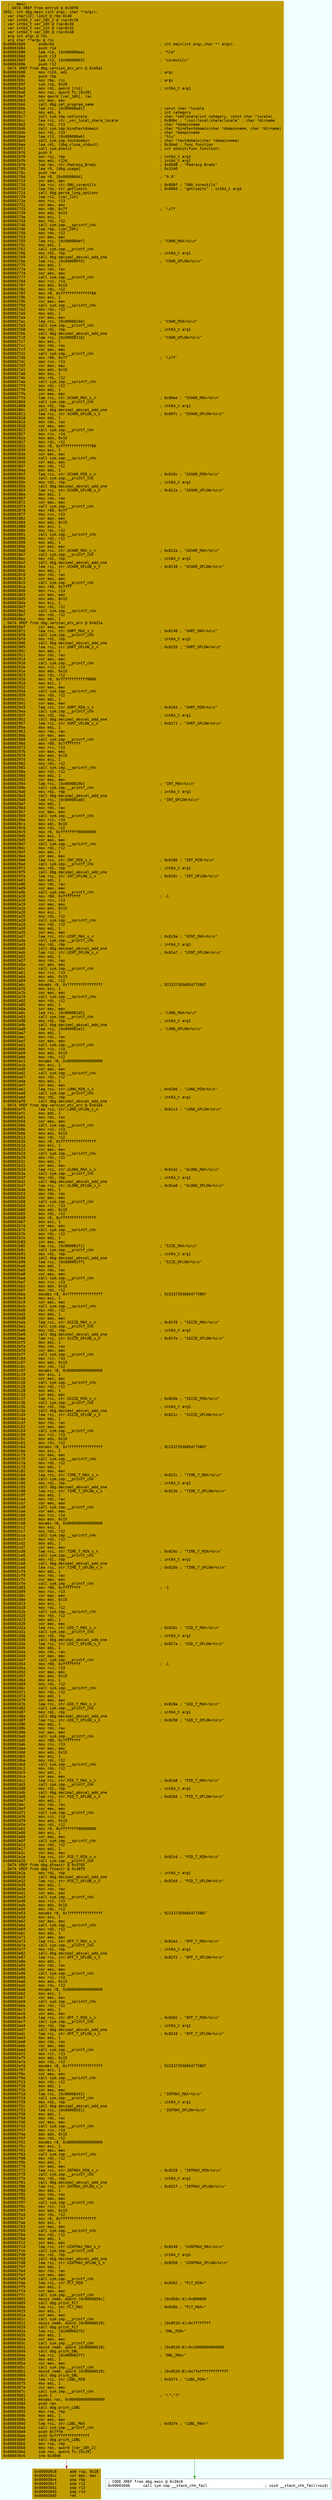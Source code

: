 digraph code {
	graph [bgcolor=azure fontsize=8 fontname="Courier" splines="ortho"];
	node [fillcolor=gray style=filled shape=box];
	edge [arrowhead="normal"];
	"0x00002680" [URL="dbg.main/0x00002680", fillcolor="#c19c00",color="#c19c00", fontname="Courier",label="  ;-- main:\l  ; DATA XREF from entry0 @ 0x30f8\l2651: int dbg.main (int argc, char **argv);\l; var char[22] limit @ rbp-0x40\l; var int64_t var_18h_2 @ rsp+0x18\l; var int64_t var_10h @ rsp+0x30\l; var int64_t var_11h @ rsp+0x31\l; var int64_t var_18h @ rsp+0x48\l; arg int argc @ rdi\l; arg char **argv @ rsi\l0x00002680      endbr64                                                ; int main(int argc,char ** argv);\l0x00002684      push r14\l0x00002686      lea r14, [0x000080ea]                                  ; \"%ld\"\l0x0000268d      push r13\l0x0000268f      lea r13, [0x00008093]                                  ; \"coreutils\"\l0x00002696      push r12\l; DATA XREF from dbg.version_etc_arn @ 0x65a1\l0x00002698      mov r12d, edi                                          ; argc\l0x0000269b      push rbp\l0x0000269c      mov rbp, rsi                                           ; argv\l0x0000269f      sub rsp, 0x28\l0x000026a3      mov rdi, qword [rsi]                                   ; int64_t arg1\l0x000026a6      mov rax, qword fs:[0x28]\l0x000026af      mov qword [var_18h], rax\l0x000026b4      xor eax, eax\l0x000026b6      call dbg.set_program_name\l0x000026bb      lea rsi, [0x00008a01]                                  ; const char *locale\l0x000026c2      mov edi, 6                                             ; int category\l0x000026c7      call sym.imp.setlocale                                 ; char *setlocale(int category, const char *locale)\l0x000026cc      lea rsi, str._usr_local_share_locale                   ; 0x80bc ; \"/usr/local/share/locale\" ; char *dirname\l0x000026d3      mov rdi, r13                                           ; char *domainname\l0x000026d6      call sym.imp.bindtextdomain                            ; char *bindtextdomain(char *domainname, char *dirname)\l0x000026db      mov rdi, r13                                           ; char *domainname\l0x000026de      lea r13, [0x000080e6]                                  ; \"%lu\"\l0x000026e5      call sym.imp.textdomain                                ; char *textdomain(char *domainname)\l0x000026ea      lea rdi, [dbg.close_stdout]                            ; 0x36a0 ; func function\l0x000026f1      call sym.atexit                                        ; int atexit(func function)\l0x000026f6      push 0\l0x000026f8      mov rsi, rbp                                           ; int64_t arg3\l0x000026fb      mov edi, r12d                                          ; int64_t arg1\l0x000026fe      lea rax, str.Padraig_Brady                             ; 0x80d8 ; \"Padraig Brady\"\l0x00002705      lea r9, [dbg.usage]                                    ; 0x3340\l0x0000270c      push rax\l0x0000270d      lea r8, [0x000080d4]                                   ; \"9.0\"\l0x00002714      xor eax, eax\l0x00002716      lea rcx, str.GNU_coreutils                             ; 0x808f ; \"GNU coreutils\"\l0x0000271d      lea rdx, str.getlimits                                 ; 0x8004 ; \"getlimits\" ; int64_t arg4\l0x00002724      call dbg.parse_long_options\l0x00002729      lea r12, [var_11h]\l0x0000272e      mov rcx, r13\l0x00002731      xor eax, eax\l0x00002733      mov r8d, 0x7f                                          ; '\\x7f'\l0x00002739      mov edx, 0x15\l0x0000273e      mov esi, 1\l0x00002743      mov rdi, r12\l0x00002746      call sym.imp.__sprintf_chk\l0x0000274b      lea rbp, [var_10h]\l0x00002750      mov rdx, r12\l0x00002753      xor eax, eax\l0x00002755      lea rsi, [0x000080ef]                                  ; \"CHAR_MAX=%s\\n\"\l0x0000275c      mov edi, 1\l0x00002761      call sym.imp.__printf_chk\l0x00002766      mov rdi, rbp                                           ; int64_t arg1\l0x00002769      call dbg.decimal_absval_add_one\l0x0000276e      lea rsi, [0x000080fd]                                  ; \"CHAR_OFLOW=%s\\n\"\l0x00002775      mov edi, 1\l0x0000277a      mov rdx, rax\l0x0000277d      xor eax, eax\l0x0000277f      call sym.imp.__printf_chk\l0x00002784      mov rcx, r14\l0x00002787      mov edx, 0x15\l0x0000278c      mov rdi, r12\l0x0000278f      mov r8, 0xffffffffffffff80\l0x00002796      mov esi, 1\l0x0000279b      xor eax, eax\l0x0000279d      call sym.imp.__sprintf_chk\l0x000027a2      mov rdx, r12\l0x000027a5      mov edi, 1\l0x000027aa      xor eax, eax\l0x000027ac      lea rsi, [0x0000810d]                                  ; \"CHAR_MIN=%s\\n\"\l0x000027b3      call sym.imp.__printf_chk\l0x000027b8      mov rdi, rbp                                           ; int64_t arg1\l0x000027bb      call dbg.decimal_absval_add_one\l0x000027c0      lea rsi, [0x0000811b]                                  ; \"CHAR_UFLOW=%s\\n\"\l0x000027c7      mov edi, 1\l0x000027cc      mov rdx, rax\l0x000027cf      xor eax, eax\l0x000027d1      call sym.imp.__printf_chk\l0x000027d6      mov r8d, 0x7f                                          ; '\\x7f'\l0x000027dc      mov rcx, r13\l0x000027df      xor eax, eax\l0x000027e1      mov edx, 0x15\l0x000027e6      mov esi, 1\l0x000027eb      mov rdi, r12\l0x000027ee      call sym.imp.__sprintf_chk\l0x000027f3      mov rdx, r12\l0x000027f6      mov edi, 1\l0x000027fb      xor eax, eax\l0x000027fd      lea rsi, str.SCHAR_MAX_s_n                             ; 0x80ee ; \"SCHAR_MAX=%s\\n\"\l0x00002804      call sym.imp.__printf_chk\l0x00002809      mov rdi, rbp                                           ; int64_t arg1\l0x0000280c      call dbg.decimal_absval_add_one\l0x00002811      lea rsi, str.SCHAR_OFLOW_s_n                           ; 0x80fc ; \"SCHAR_OFLOW=%s\\n\"\l0x00002818      mov edi, 1\l0x0000281d      mov rdx, rax\l0x00002820      xor eax, eax\l0x00002822      call sym.imp.__printf_chk\l0x00002827      mov rcx, r14\l0x0000282a      mov edx, 0x15\l0x0000282f      mov rdi, r12\l0x00002832      mov r8, 0xffffffffffffff80\l0x00002839      mov esi, 1\l0x0000283e      xor eax, eax\l0x00002840      call sym.imp.__sprintf_chk\l0x00002845      xor eax, eax\l0x00002847      mov rdx, r12\l0x0000284a      mov edi, 1\l0x0000284f      lea rsi, str.SCHAR_MIN_s_n                             ; 0x810c ; \"SCHAR_MIN=%s\\n\"\l0x00002856      call sym.imp.__printf_chk\l0x0000285b      mov rdi, rbp                                           ; int64_t arg1\l0x0000285e      call dbg.decimal_absval_add_one\l0x00002863      lea rsi, str.SCHAR_UFLOW_s_n                           ; 0x811a ; \"SCHAR_UFLOW=%s\\n\"\l0x0000286a      mov edi, 1\l0x0000286f      mov rdx, rax\l0x00002872      xor eax, eax\l0x00002874      call sym.imp.__printf_chk\l0x00002879      mov r8d, 0xff\l0x0000287f      mov rcx, r13\l0x00002882      xor eax, eax\l0x00002884      mov edx, 0x15\l0x00002889      mov esi, 1\l0x0000288e      mov rdi, r12\l0x00002891      call sym.imp.__sprintf_chk\l0x00002896      mov rdx, r12\l0x00002899      mov edi, 1\l0x0000289e      xor eax, eax\l0x000028a0      lea rsi, str.UCHAR_MAX_s_n                             ; 0x812a ; \"UCHAR_MAX=%s\\n\"\l0x000028a7      call sym.imp.__printf_chk\l0x000028ac      mov rdi, rbp                                           ; int64_t arg1\l0x000028af      call dbg.decimal_absval_add_one\l0x000028b4      lea rsi, str.UCHAR_OFLOW_s_n                           ; 0x8138 ; \"UCHAR_OFLOW=%s\\n\"\l0x000028bb      mov edi, 1\l0x000028c0      mov rdx, rax\l0x000028c3      xor eax, eax\l0x000028c5      call sym.imp.__printf_chk\l0x000028ca      mov r8d, 0x7fff\l0x000028d0      mov rcx, r13\l0x000028d3      xor eax, eax\l0x000028d5      mov edx, 0x15\l0x000028da      mov esi, 1\l0x000028df      mov rdi, r12\l0x000028e2      call sym.imp.__sprintf_chk\l0x000028e7      mov rdx, r12\l0x000028ea      mov edi, 1\l; DATA XREF from dbg.version_etc_arn @ 0x621a\l0x000028ef      xor eax, eax\l0x000028f1      lea rsi, str.SHRT_MAX_s_n                              ; 0x8148 ; \"SHRT_MAX=%s\\n\"\l0x000028f8      call sym.imp.__printf_chk\l0x000028fd      mov rdi, rbp                                           ; int64_t arg1\l0x00002900      call dbg.decimal_absval_add_one\l0x00002905      lea rsi, str.SHRT_OFLOW_s_n                            ; 0x8155 ; \"SHRT_OFLOW=%s\\n\"\l0x0000290c      mov edi, 1\l0x00002911      mov rdx, rax\l0x00002914      xor eax, eax\l0x00002916      call sym.imp.__printf_chk\l0x0000291b      mov rcx, r14\l0x0000291e      mov edx, 0x15\l0x00002923      mov rdi, r12\l0x00002926      mov r8, 0xffffffffffff8000\l0x0000292d      mov esi, 1\l0x00002932      xor eax, eax\l0x00002934      call sym.imp.__sprintf_chk\l0x00002939      mov rdx, r12\l0x0000293c      mov edi, 1\l0x00002941      xor eax, eax\l0x00002943      lea rsi, str.SHRT_MIN_s_n                              ; 0x8164 ; \"SHRT_MIN=%s\\n\"\l0x0000294a      call sym.imp.__printf_chk\l0x0000294f      mov rdi, rbp                                           ; int64_t arg1\l0x00002952      call dbg.decimal_absval_add_one\l0x00002957      lea rsi, str.SHRT_UFLOW_s_n                            ; 0x8171 ; \"SHRT_UFLOW=%s\\n\"\l0x0000295e      mov edi, 1\l0x00002963      mov rdx, rax\l0x00002966      xor eax, eax\l0x00002968      call sym.imp.__printf_chk\l0x0000296d      mov r8d, 0x7fffffff\l0x00002973      mov rcx, r13\l0x00002976      xor eax, eax\l0x00002978      mov edx, 0x15\l0x0000297d      mov esi, 1\l0x00002982      mov rdi, r12\l0x00002985      call sym.imp.__sprintf_chk\l0x0000298a      mov rdx, r12\l0x0000298d      mov edi, 1\l0x00002992      xor eax, eax\l0x00002994      lea rsi, [0x0000819b]                                  ; \"INT_MAX=%s\\n\"\l0x0000299b      call sym.imp.__printf_chk\l0x000029a0      mov rdi, rbp                                           ; int64_t arg1\l0x000029a3      call dbg.decimal_absval_add_one\l0x000029a8      lea rsi, [0x000081a8]                                  ; \"INT_OFLOW=%s\\n\"\l0x000029af      mov edi, 1\l0x000029b4      mov rdx, rax\l0x000029b7      xor eax, eax\l0x000029b9      call sym.imp.__printf_chk\l0x000029be      mov rcx, r14\l0x000029c1      mov edx, 0x15\l0x000029c6      mov rdi, r12\l0x000029c9      mov r8, 0xffffffff80000000\l0x000029d0      mov esi, 1\l0x000029d5      xor eax, eax\l0x000029d7      call sym.imp.__sprintf_chk\l0x000029dc      mov rdx, r12\l0x000029df      mov edi, 1\l0x000029e4      xor eax, eax\l0x000029e6      lea rsi, str.INT_MIN_s_n                               ; 0x8180 ; \"INT_MIN=%s\\n\"\l0x000029ed      call sym.imp.__printf_chk\l0x000029f2      mov rdi, rbp                                           ; int64_t arg1\l0x000029f5      call dbg.decimal_absval_add_one\l0x000029fa      lea rsi, str.INT_UFLOW_s_n                             ; 0x818c ; \"INT_UFLOW=%s\\n\"\l0x00002a01      mov edi, 1\l0x00002a06      mov rdx, rax\l0x00002a09      xor eax, eax\l0x00002a0b      call sym.imp.__printf_chk\l0x00002a10      mov r8d, 0xffffffff                                    ; -1\l0x00002a16      mov rcx, r13\l0x00002a19      xor eax, eax\l0x00002a1b      mov edx, 0x15\l0x00002a20      mov esi, 1\l0x00002a25      mov rdi, r12\l0x00002a28      call sym.imp.__sprintf_chk\l0x00002a2d      mov rdx, r12\l0x00002a30      mov edi, 1\l0x00002a35      xor eax, eax\l0x00002a37      lea rsi, str.UINT_MAX_s_n                              ; 0x819a ; \"UINT_MAX=%s\\n\"\l0x00002a3e      call sym.imp.__printf_chk\l0x00002a43      mov rdi, rbp                                           ; int64_t arg1\l0x00002a46      call dbg.decimal_absval_add_one\l0x00002a4b      lea rsi, str.UINT_OFLOW_s_n                            ; 0x81a7 ; \"UINT_OFLOW=%s\\n\"\l0x00002a52      mov edi, 1\l0x00002a57      mov rdx, rax\l0x00002a5a      xor eax, eax\l0x00002a5c      call sym.imp.__printf_chk\l0x00002a61      mov rcx, r13\l0x00002a64      mov edx, 0x15\l0x00002a69      mov rdi, r12\l0x00002a6c      movabs r8, 0x7fffffffffffffff                          ; 9223372036854775807\l0x00002a76      mov esi, 1\l0x00002a7b      xor eax, eax\l0x00002a7d      call sym.imp.__sprintf_chk\l0x00002a82      mov rdx, r12\l0x00002a85      mov edi, 1\l0x00002a8a      xor eax, eax\l0x00002a8c      lea rsi, [0x000081d3]                                  ; \"LONG_MAX=%s\\n\"\l0x00002a93      call sym.imp.__printf_chk\l0x00002a98      mov rdi, rbp                                           ; int64_t arg1\l0x00002a9b      call dbg.decimal_absval_add_one\l0x00002aa0      lea rsi, [0x000081e1]                                  ; \"LONG_OFLOW=%s\\n\"\l0x00002aa7      mov edi, 1\l0x00002aac      mov rdx, rax\l0x00002aaf      xor eax, eax\l0x00002ab1      call sym.imp.__printf_chk\l0x00002ab6      mov rcx, r14\l0x00002ab9      mov edx, 0x15\l0x00002abe      mov rdi, r12\l0x00002ac1      movabs r8, 0x8000000000000000\l0x00002acb      mov esi, 1\l0x00002ad0      xor eax, eax\l0x00002ad2      call sym.imp.__sprintf_chk\l0x00002ad7      mov rdx, r12\l0x00002ada      mov edi, 1\l0x00002adf      xor eax, eax\l0x00002ae1      lea rsi, str.LONG_MIN_s_n                              ; 0x81b6 ; \"LONG_MIN=%s\\n\"\l0x00002ae8      call sym.imp.__printf_chk\l0x00002aed      mov rdi, rbp                                           ; int64_t arg1\l0x00002af0      call dbg.decimal_absval_add_one\l; DATA XREF from dbg.version_etc_arn @ 0x61e4\l0x00002af5      lea rsi, str.LONG_UFLOW_s_n                            ; 0x81c3 ; \"LONG_UFLOW=%s\\n\"\l0x00002afc      mov edi, 1\l0x00002b01      mov rdx, rax\l0x00002b04      xor eax, eax\l0x00002b06      call sym.imp.__printf_chk\l0x00002b0b      mov rcx, r13\l0x00002b0e      mov edx, 0x15\l0x00002b13      mov rdi, r12\l0x00002b16      mov r8, 0xffffffffffffffff\l0x00002b1d      mov esi, 1\l0x00002b22      xor eax, eax\l0x00002b24      call sym.imp.__sprintf_chk\l0x00002b29      mov rdx, r12\l0x00002b2c      mov edi, 1\l0x00002b31      xor eax, eax\l0x00002b33      lea rsi, str.ULONG_MAX_s_n                             ; 0x81d2 ; \"ULONG_MAX=%s\\n\"\l0x00002b3a      call sym.imp.__printf_chk\l0x00002b3f      mov rdi, rbp                                           ; int64_t arg1\l0x00002b42      call dbg.decimal_absval_add_one\l0x00002b47      lea rsi, str.ULONG_OFLOW_s_n                           ; 0x81e0 ; \"ULONG_OFLOW=%s\\n\"\l0x00002b4e      mov edi, 1\l0x00002b53      mov rdx, rax\l0x00002b56      xor eax, eax\l0x00002b58      call sym.imp.__printf_chk\l0x00002b5d      mov rcx, r13\l0x00002b60      mov edx, 0x15\l0x00002b65      mov rdi, r12\l0x00002b68      mov r8, 0xffffffffffffffff\l0x00002b6f      mov esi, 1\l0x00002b74      xor eax, eax\l0x00002b76      call sym.imp.__sprintf_chk\l0x00002b7b      mov rdx, r12\l0x00002b7e      mov edi, 1\l0x00002b83      xor eax, eax\l0x00002b85      lea rsi, [0x000081f1]                                  ; \"SIZE_MAX=%s\\n\"\l0x00002b8c      call sym.imp.__printf_chk\l0x00002b91      mov rdi, rbp                                           ; int64_t arg1\l0x00002b94      call dbg.decimal_absval_add_one\l0x00002b99      lea rsi, [0x000081ff]                                  ; \"SIZE_OFLOW=%s\\n\"\l0x00002ba0      mov edi, 1\l0x00002ba5      mov rdx, rax\l0x00002ba8      xor eax, eax\l0x00002baa      call sym.imp.__printf_chk\l0x00002baf      mov rcx, r13\l0x00002bb2      mov edx, 0x15\l0x00002bb7      mov rdi, r12\l0x00002bba      movabs r8, 0x7fffffffffffffff                          ; 9223372036854775807\l0x00002bc4      mov esi, 1\l0x00002bc9      xor eax, eax\l0x00002bcb      call sym.imp.__sprintf_chk\l0x00002bd0      mov rdx, r12\l0x00002bd3      mov edi, 1\l0x00002bd8      xor eax, eax\l0x00002bda      lea rsi, str.SSIZE_MAX_s_n                             ; 0x81f0 ; \"SSIZE_MAX=%s\\n\"\l0x00002be1      call sym.imp.__printf_chk\l0x00002be6      mov rdi, rbp                                           ; int64_t arg1\l0x00002be9      call dbg.decimal_absval_add_one\l0x00002bee      lea rsi, str.SSIZE_OFLOW_s_n                           ; 0x81fe ; \"SSIZE_OFLOW=%s\\n\"\l0x00002bf5      mov edi, 1\l0x00002bfa      mov rdx, rax\l0x00002bfd      xor eax, eax\l0x00002bff      call sym.imp.__printf_chk\l0x00002c04      mov rcx, r14\l0x00002c07      mov edx, 0x15\l0x00002c0c      mov rdi, r12\l0x00002c0f      movabs r8, 0x8000000000000000\l0x00002c19      mov esi, 1\l0x00002c1e      xor eax, eax\l0x00002c20      call sym.imp.__sprintf_chk\l0x00002c25      mov rdx, r12\l0x00002c28      mov edi, 1\l0x00002c2d      xor eax, eax\l0x00002c2f      lea rsi, str.SSIZE_MIN_s_n                             ; 0x820e ; \"SSIZE_MIN=%s\\n\"\l0x00002c36      call sym.imp.__printf_chk\l0x00002c3b      mov rdi, rbp                                           ; int64_t arg1\l0x00002c3e      call dbg.decimal_absval_add_one\l0x00002c43      lea rsi, str.SSIZE_UFLOW_s_n                           ; 0x821c ; \"SSIZE_UFLOW=%s\\n\"\l0x00002c4a      mov edi, 1\l0x00002c4f      mov rdx, rax\l0x00002c52      xor eax, eax\l0x00002c54      call sym.imp.__printf_chk\l0x00002c59      mov rcx, r13\l0x00002c5c      mov edx, 0x15\l0x00002c61      mov rdi, r12\l0x00002c64      movabs r8, 0x7fffffffffffffff                          ; 9223372036854775807\l0x00002c6e      mov esi, 1\l0x00002c73      xor eax, eax\l0x00002c75      call sym.imp.__sprintf_chk\l0x00002c7a      mov rdx, r12\l0x00002c7d      mov edi, 1\l0x00002c82      xor eax, eax\l0x00002c84      lea rsi, str.TIME_T_MAX_s_n                            ; 0x822c ; \"TIME_T_MAX=%s\\n\"\l0x00002c8b      call sym.imp.__printf_chk\l0x00002c90      mov rdi, rbp                                           ; int64_t arg1\l0x00002c93      call dbg.decimal_absval_add_one\l0x00002c98      lea rsi, str.TIME_T_OFLOW_s_n                          ; 0x823b ; \"TIME_T_OFLOW=%s\\n\"\l0x00002c9f      mov edi, 1\l0x00002ca4      mov rdx, rax\l0x00002ca7      xor eax, eax\l0x00002ca9      call sym.imp.__printf_chk\l0x00002cae      xor eax, eax\l0x00002cb0      mov rcx, r14\l0x00002cb3      mov edx, 0x15\l0x00002cb8      movabs r8, 0x8000000000000000\l0x00002cc2      mov esi, 1\l0x00002cc7      mov rdi, r12\l0x00002cca      call sym.imp.__sprintf_chk\l0x00002ccf      mov rdx, r12\l0x00002cd2      mov edi, 1\l0x00002cd7      xor eax, eax\l0x00002cd9      lea rsi, str.TIME_T_MIN_s_n                            ; 0x824c ; \"TIME_T_MIN=%s\\n\"\l0x00002ce0      call sym.imp.__printf_chk\l0x00002ce5      mov rdi, rbp                                           ; int64_t arg1\l0x00002ce8      call dbg.decimal_absval_add_one\l0x00002ced      lea rsi, str.TIME_T_UFLOW_s_n                          ; 0x825b ; \"TIME_T_UFLOW=%s\\n\"\l0x00002cf4      mov edi, 1\l0x00002cf9      mov rdx, rax\l0x00002cfc      xor eax, eax\l0x00002cfe      call sym.imp.__printf_chk\l0x00002d03      mov r8d, 0xffffffff                                    ; -1\l0x00002d09      mov rcx, r13\l0x00002d0c      xor eax, eax\l0x00002d0e      mov edx, 0x15\l0x00002d13      mov esi, 1\l0x00002d18      mov rdi, r12\l0x00002d1b      call sym.imp.__sprintf_chk\l0x00002d20      mov rdx, r12\l0x00002d23      mov edi, 1\l0x00002d28      xor eax, eax\l0x00002d2a      lea rsi, str.UID_T_MAX_s_n                             ; 0x826c ; \"UID_T_MAX=%s\\n\"\l0x00002d31      call sym.imp.__printf_chk\l0x00002d36      mov rdi, rbp                                           ; int64_t arg1\l0x00002d39      call dbg.decimal_absval_add_one\l0x00002d3e      lea rsi, str.UID_T_OFLOW_s_n                           ; 0x827a ; \"UID_T_OFLOW=%s\\n\"\l0x00002d45      mov edi, 1\l0x00002d4a      mov rdx, rax\l0x00002d4d      xor eax, eax\l0x00002d4f      call sym.imp.__printf_chk\l0x00002d54      mov r8d, 0xffffffff                                    ; -1\l0x00002d5a      mov rcx, r13\l0x00002d5d      xor eax, eax\l0x00002d5f      mov edx, 0x15\l0x00002d64      mov esi, 1\l0x00002d69      mov rdi, r12\l0x00002d6c      call sym.imp.__sprintf_chk\l0x00002d71      mov rdx, r12\l0x00002d74      mov edi, 1\l0x00002d79      xor eax, eax\l0x00002d7b      lea rsi, str.GID_T_MAX_s_n                             ; 0x828a ; \"GID_T_MAX=%s\\n\"\l0x00002d82      call sym.imp.__printf_chk\l0x00002d87      mov rdi, rbp                                           ; int64_t arg1\l0x00002d8a      call dbg.decimal_absval_add_one\l0x00002d8f      lea rsi, str.GID_T_OFLOW_s_n                           ; 0x8298 ; \"GID_T_OFLOW=%s\\n\"\l0x00002d96      mov edi, 1\l0x00002d9b      mov rdx, rax\l0x00002d9e      xor eax, eax\l0x00002da0      call sym.imp.__printf_chk\l0x00002da5      mov r8d, 0x7fffffff\l0x00002dab      mov rcx, r13\l0x00002dae      xor eax, eax\l0x00002db0      mov edx, 0x15\l0x00002db5      mov esi, 1\l0x00002dba      mov rdi, r12\l0x00002dbd      call sym.imp.__sprintf_chk\l0x00002dc2      mov rdx, r12\l0x00002dc5      mov edi, 1\l0x00002dca      xor eax, eax\l0x00002dcc      lea rsi, str.PID_T_MAX_s_n                             ; 0x82a8 ; \"PID_T_MAX=%s\\n\"\l0x00002dd3      call sym.imp.__printf_chk\l0x00002dd8      mov rdi, rbp                                           ; int64_t arg1\l0x00002ddb      call dbg.decimal_absval_add_one\l0x00002de0      lea rsi, str.PID_T_OFLOW_s_n                           ; 0x82b6 ; \"PID_T_OFLOW=%s\\n\"\l0x00002de7      mov edi, 1\l0x00002dec      mov rdx, rax\l0x00002def      xor eax, eax\l0x00002df1      call sym.imp.__printf_chk\l0x00002df6      mov rcx, r14\l0x00002df9      mov edx, 0x15\l0x00002dfe      mov rdi, r12\l0x00002e01      mov r8, 0xffffffff80000000\l0x00002e08      mov esi, 1\l0x00002e0d      xor eax, eax\l0x00002e0f      call sym.imp.__sprintf_chk\l0x00002e14      mov rdx, r12\l0x00002e17      mov edi, 1\l0x00002e1c      xor eax, eax\l0x00002e1e      lea rsi, str.PID_T_MIN_s_n                             ; 0x82c6 ; \"PID_T_MIN=%s\\n\"\l0x00002e25      call sym.imp.__printf_chk\l; DATA XREF from dbg.dtoastr @ 0x3783\l; DATA XREF from dbg.ftoastr @ 0x38f9\l0x00002e2a      mov rdi, rbp                                           ; int64_t arg1\l0x00002e2d      call dbg.decimal_absval_add_one\l0x00002e32      lea rsi, str.PID_T_UFLOW_s_n                           ; 0x82d4 ; \"PID_T_UFLOW=%s\\n\"\l0x00002e39      mov edi, 1\l0x00002e3e      mov rdx, rax\l0x00002e41      xor eax, eax\l0x00002e43      call sym.imp.__printf_chk\l0x00002e48      mov rcx, r13\l0x00002e4b      mov edx, 0x15\l0x00002e50      mov rdi, r12\l0x00002e53      movabs r8, 0x7fffffffffffffff                          ; 9223372036854775807\l0x00002e5d      mov esi, 1\l0x00002e62      xor eax, eax\l0x00002e64      call sym.imp.__sprintf_chk\l0x00002e69      mov rdx, r12\l0x00002e6c      mov edi, 1\l0x00002e71      xor eax, eax\l0x00002e73      lea rsi, str.OFF_T_MAX_s_n                             ; 0x82e4 ; \"OFF_T_MAX=%s\\n\"\l0x00002e7a      call sym.imp.__printf_chk\l0x00002e7f      mov rdi, rbp                                           ; int64_t arg1\l0x00002e82      call dbg.decimal_absval_add_one\l0x00002e87      lea rsi, str.OFF_T_OFLOW_s_n                           ; 0x82f2 ; \"OFF_T_OFLOW=%s\\n\"\l0x00002e8e      mov edi, 1\l0x00002e93      mov rdx, rax\l0x00002e96      xor eax, eax\l0x00002e98      call sym.imp.__printf_chk\l0x00002e9d      mov rcx, r14\l0x00002ea0      mov edx, 0x15\l0x00002ea5      mov rdi, r12\l0x00002ea8      movabs r8, 0x8000000000000000\l0x00002eb2      mov esi, 1\l0x00002eb7      xor eax, eax\l0x00002eb9      call sym.imp.__sprintf_chk\l0x00002ebe      mov rdx, r12\l0x00002ec1      mov edi, 1\l0x00002ec6      xor eax, eax\l0x00002ec8      lea rsi, str.OFF_T_MIN_s_n                             ; 0x8302 ; \"OFF_T_MIN=%s\\n\"\l0x00002ecf      call sym.imp.__printf_chk\l0x00002ed4      mov rdi, rbp                                           ; int64_t arg1\l0x00002ed7      call dbg.decimal_absval_add_one\l0x00002edc      lea rsi, str.OFF_T_UFLOW_s_n                           ; 0x8310 ; \"OFF_T_UFLOW=%s\\n\"\l0x00002ee3      mov edi, 1\l0x00002ee8      mov rdx, rax\l0x00002eeb      xor eax, eax\l0x00002eed      call sym.imp.__printf_chk\l0x00002ef2      mov rcx, r13\l0x00002ef5      mov edx, 0x15\l0x00002efa      mov rdi, r12\l0x00002efd      movabs r8, 0x7fffffffffffffff                          ; 9223372036854775807\l0x00002f07      mov esi, 1\l0x00002f0c      xor eax, eax\l0x00002f0e      call sym.imp.__sprintf_chk\l0x00002f13      mov rdx, r12\l0x00002f16      mov edi, 1\l0x00002f1b      xor eax, eax\l0x00002f1d      lea rsi, [0x00008341]                                  ; \"INTMAX_MAX=%s\\n\"\l0x00002f24      call sym.imp.__printf_chk\l0x00002f29      mov rdi, rbp                                           ; int64_t arg1\l0x00002f2c      call dbg.decimal_absval_add_one\l0x00002f31      lea rsi, [0x00008351]                                  ; \"INTMAX_OFLOW=%s\\n\"\l0x00002f38      mov edi, 1\l0x00002f3d      mov rdx, rax\l0x00002f40      xor eax, eax\l0x00002f42      call sym.imp.__printf_chk\l0x00002f47      mov rcx, r14\l0x00002f4a      mov edx, 0x15\l0x00002f4f      mov rdi, r12\l0x00002f52      movabs r8, 0x8000000000000000\l0x00002f5c      mov esi, 1\l0x00002f61      xor eax, eax\l0x00002f63      call sym.imp.__sprintf_chk\l0x00002f68      mov rdx, r12\l0x00002f6b      mov edi, 1\l0x00002f70      xor eax, eax\l0x00002f72      lea rsi, str.INTMAX_MIN_s_n                            ; 0x8320 ; \"INTMAX_MIN=%s\\n\"\l0x00002f79      call sym.imp.__printf_chk\l0x00002f7e      mov rdi, rbp                                           ; int64_t arg1\l0x00002f81      call dbg.decimal_absval_add_one\l0x00002f86      lea rsi, str.INTMAX_UFLOW_s_n                          ; 0x832f ; \"INTMAX_UFLOW=%s\\n\"\l0x00002f8d      mov edi, 1\l0x00002f92      mov rdx, rax\l0x00002f95      xor eax, eax\l0x00002f97      call sym.imp.__printf_chk\l0x00002f9c      mov rcx, r13\l0x00002f9f      mov edx, 0x15\l0x00002fa4      mov rdi, r12\l0x00002fa7      mov r8, 0xffffffffffffffff\l0x00002fae      mov esi, 1\l0x00002fb3      xor eax, eax\l0x00002fb5      call sym.imp.__sprintf_chk\l0x00002fba      mov rdx, r12\l0x00002fbd      mov edi, 1\l0x00002fc2      xor eax, eax\l0x00002fc4      lea rsi, str.UINTMAX_MAX_s_n                           ; 0x8340 ; \"UINTMAX_MAX=%s\\n\"\l0x00002fcb      call sym.imp.__printf_chk\l0x00002fd0      mov rdi, rbp                                           ; int64_t arg1\l0x00002fd3      call dbg.decimal_absval_add_one\l0x00002fd8      lea rsi, str.UINTMAX_OFLOW_s_n                         ; 0x8350 ; \"UINTMAX_OFLOW=%s\\n\"\l0x00002fdf      mov edi, 1\l0x00002fe4      mov rdx, rax\l0x00002fe7      xor eax, eax\l0x00002fe9      call sym.imp.__printf_chk\l0x00002fee      lea rsi, str.FLT_MIN                                   ; 0x8362 ; \"FLT_MIN=\"\l0x00002ff5      mov edi, 1\l0x00002ffa      xor eax, eax\l0x00002ffc      call sym.imp.__printf_chk\l0x00003001      movss xmm0, dword [0x0000850c]                         ; [0x850c:4]=0x800000\l0x00003009      call dbg.print_FLT\l0x0000300e      lea rsi, str.FLT_MAX                                   ; 0x836b ; \"FLT_MAX=\"\l0x00003015      mov edi, 1\l0x0000301a      xor eax, eax\l0x0000301c      call sym.imp.__printf_chk\l0x00003021      movss xmm0, dword [0x00008510]                         ; [0x8510:4]=0x7f7fffff\l0x00003029      call dbg.print_FLT\l0x0000302e      lea rsi, [0x00008375]                                  ; \"DBL_MIN=\"\l0x00003035      mov edi, 1\l0x0000303a      xor eax, eax\l0x0000303c      call sym.imp.__printf_chk\l0x00003041      movsd xmm0, qword [0x00008518]                         ; [0x8518:8]=0x10000000000000\l0x00003049      call dbg.print_DBL\l0x0000304e      lea rsi, [0x0000837f]                                  ; \"DBL_MAX=\"\l0x00003055      mov edi, 1\l0x0000305a      xor eax, eax\l0x0000305c      call sym.imp.__printf_chk\l0x00003061      movsd xmm0, qword [0x00008520]                         ; [0x8520:8]=0x7fefffffffffffff\l0x00003069      call dbg.print_DBL\l0x0000306e      lea rsi, str.LDBL_MIN                                  ; 0x8374 ; \"LDBL_MIN=\"\l0x00003075      mov edi, 1\l0x0000307a      xor eax, eax\l0x0000307c      call sym.imp.__printf_chk\l0x00003081      push 1                                                 ; \"\\\"\\\"?\"\l0x00003083      movabs rax, 0x8000000000000000\l0x0000308d      push rax\l0x0000308e      call dbg.print_LDBL\l0x00003093      mov rsp, rbp\l0x00003096      mov edi, 1\l0x0000309b      xor eax, eax\l0x0000309d      lea rsi, str.LDBL_MAX                                  ; 0x837e ; \"LDBL_MAX=\"\l0x000030a4      call sym.imp.__printf_chk\l0x000030a9      push 0x7ffe\l0x000030ae      push 0xffffffffffffffff\l0x000030b0      call dbg.print_LDBL\l0x000030b5      mov rsp, rbp\l0x000030b8      mov rax, qword [var_18h_2]\l0x000030bd      sub rax, qword fs:[0x28]\l0x000030c6      jne 0x30d6\l"]
	"0x000030c8" [URL="dbg.main/0x000030c8", fillcolor="#c19c00",color="#c19c00", fontname="Courier",label="0x000030c8      add rsp, 0x28\l0x000030cc      xor eax, eax\l0x000030ce      pop rbp\l0x000030cf      pop r12\l0x000030d1      pop r13\l0x000030d3      pop r14\l0x000030d5      ret\l"]
	"0x000030d6" [URL="dbg.main/0x000030d6", fillcolor="white",color="#767676", fontname="Courier",label="; CODE XREF from dbg.main @ 0x30c6\l0x000030d6      call sym.imp.__stack_chk_fail                          ; void __stack_chk_fail(void)\l"]
        "0x00002680" -> "0x000030d6" [color="#13a10e"];
        "0x00002680" -> "0x000030c8" [color="#c50f1f"];
}
